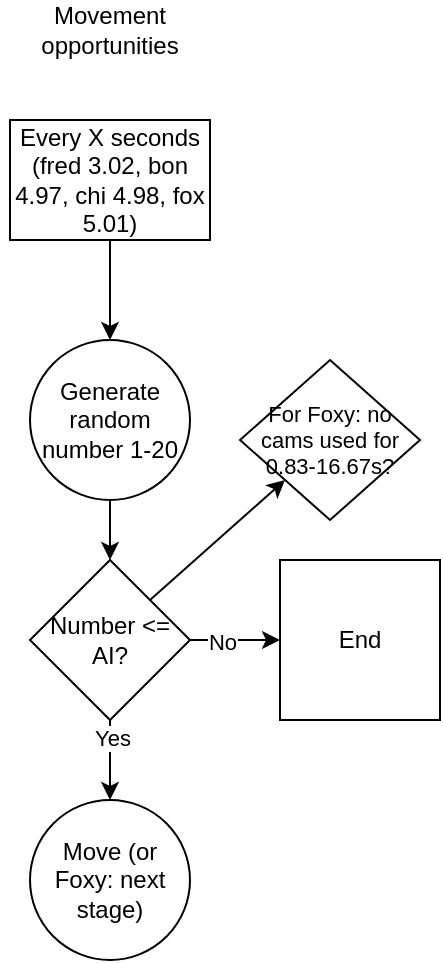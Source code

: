 <mxfile version="26.0.16">
  <diagram name="Pagina-1" id="AuC0Eepjs35RN8e5JWNE">
    <mxGraphModel dx="454" dy="221" grid="1" gridSize="10" guides="1" tooltips="1" connect="1" arrows="1" fold="1" page="1" pageScale="1" pageWidth="9999" pageHeight="9999" math="0" shadow="0">
      <root>
        <mxCell id="0" />
        <mxCell id="1" parent="0" />
        <mxCell id="coVTbB6gFGEOHuzffBD8-1" value="Movement opportunities" style="text;html=1;align=center;verticalAlign=middle;whiteSpace=wrap;rounded=0;" vertex="1" parent="1">
          <mxGeometry x="100" y="50" width="110" height="30" as="geometry" />
        </mxCell>
        <mxCell id="coVTbB6gFGEOHuzffBD8-2" value="&lt;div&gt;Every X seconds&lt;/div&gt;&lt;div&gt;(fred 3.02, bon 4.97, chi 4.98, fox 5.01)&lt;/div&gt;" style="rounded=0;whiteSpace=wrap;html=1;" vertex="1" parent="1">
          <mxGeometry x="105" y="110" width="100" height="60" as="geometry" />
        </mxCell>
        <mxCell id="coVTbB6gFGEOHuzffBD8-3" value="Generate random number 1-20" style="ellipse;whiteSpace=wrap;html=1;aspect=fixed;" vertex="1" parent="1">
          <mxGeometry x="115" y="220" width="80" height="80" as="geometry" />
        </mxCell>
        <mxCell id="coVTbB6gFGEOHuzffBD8-4" value="" style="endArrow=classic;html=1;rounded=0;exitX=0.5;exitY=1;exitDx=0;exitDy=0;entryX=0.5;entryY=0;entryDx=0;entryDy=0;" edge="1" parent="1" source="coVTbB6gFGEOHuzffBD8-2" target="coVTbB6gFGEOHuzffBD8-3">
          <mxGeometry width="50" height="50" relative="1" as="geometry">
            <mxPoint x="300" y="200" as="sourcePoint" />
            <mxPoint x="350" y="150" as="targetPoint" />
          </mxGeometry>
        </mxCell>
        <mxCell id="coVTbB6gFGEOHuzffBD8-9" style="edgeStyle=orthogonalEdgeStyle;rounded=0;orthogonalLoop=1;jettySize=auto;html=1;exitX=1;exitY=0.5;exitDx=0;exitDy=0;entryX=0;entryY=0.5;entryDx=0;entryDy=0;" edge="1" parent="1" source="coVTbB6gFGEOHuzffBD8-5" target="coVTbB6gFGEOHuzffBD8-8">
          <mxGeometry relative="1" as="geometry" />
        </mxCell>
        <mxCell id="coVTbB6gFGEOHuzffBD8-10" value="No" style="edgeLabel;html=1;align=center;verticalAlign=middle;resizable=0;points=[];" vertex="1" connectable="0" parent="coVTbB6gFGEOHuzffBD8-9">
          <mxGeometry x="-0.306" y="-1" relative="1" as="geometry">
            <mxPoint as="offset" />
          </mxGeometry>
        </mxCell>
        <mxCell id="coVTbB6gFGEOHuzffBD8-12" style="edgeStyle=orthogonalEdgeStyle;rounded=0;orthogonalLoop=1;jettySize=auto;html=1;exitX=0.5;exitY=1;exitDx=0;exitDy=0;entryX=0.5;entryY=0;entryDx=0;entryDy=0;" edge="1" parent="1" source="coVTbB6gFGEOHuzffBD8-5" target="coVTbB6gFGEOHuzffBD8-11">
          <mxGeometry relative="1" as="geometry" />
        </mxCell>
        <mxCell id="coVTbB6gFGEOHuzffBD8-13" value="Yes" style="edgeLabel;html=1;align=center;verticalAlign=middle;resizable=0;points=[];" vertex="1" connectable="0" parent="coVTbB6gFGEOHuzffBD8-12">
          <mxGeometry x="-0.559" y="1" relative="1" as="geometry">
            <mxPoint as="offset" />
          </mxGeometry>
        </mxCell>
        <mxCell id="coVTbB6gFGEOHuzffBD8-5" value="Number &amp;lt;= AI?" style="rhombus;whiteSpace=wrap;html=1;" vertex="1" parent="1">
          <mxGeometry x="115" y="330" width="80" height="80" as="geometry" />
        </mxCell>
        <mxCell id="coVTbB6gFGEOHuzffBD8-6" value="" style="endArrow=classic;html=1;rounded=0;exitX=0.5;exitY=1;exitDx=0;exitDy=0;entryX=0.5;entryY=0;entryDx=0;entryDy=0;" edge="1" parent="1" source="coVTbB6gFGEOHuzffBD8-3" target="coVTbB6gFGEOHuzffBD8-5">
          <mxGeometry width="50" height="50" relative="1" as="geometry">
            <mxPoint x="300" y="380" as="sourcePoint" />
            <mxPoint x="350" y="330" as="targetPoint" />
          </mxGeometry>
        </mxCell>
        <mxCell id="coVTbB6gFGEOHuzffBD8-8" value="End" style="whiteSpace=wrap;html=1;aspect=fixed;" vertex="1" parent="1">
          <mxGeometry x="240" y="330" width="80" height="80" as="geometry" />
        </mxCell>
        <mxCell id="coVTbB6gFGEOHuzffBD8-11" value="Move (or Foxy: next stage)" style="ellipse;whiteSpace=wrap;html=1;aspect=fixed;" vertex="1" parent="1">
          <mxGeometry x="115" y="450" width="80" height="80" as="geometry" />
        </mxCell>
        <mxCell id="coVTbB6gFGEOHuzffBD8-15" value="" style="endArrow=classic;html=1;rounded=0;exitX=1;exitY=0;exitDx=0;exitDy=0;entryX=0;entryY=1;entryDx=0;entryDy=0;" edge="1" parent="1" source="coVTbB6gFGEOHuzffBD8-5" target="coVTbB6gFGEOHuzffBD8-17">
          <mxGeometry width="50" height="50" relative="1" as="geometry">
            <mxPoint x="320" y="310" as="sourcePoint" />
            <mxPoint x="220" y="300" as="targetPoint" />
          </mxGeometry>
        </mxCell>
        <mxCell id="coVTbB6gFGEOHuzffBD8-17" value="For Foxy: no cams used for 0.83-16.67s?" style="rhombus;whiteSpace=wrap;html=1;fontSize=11;" vertex="1" parent="1">
          <mxGeometry x="220" y="230" width="90" height="80" as="geometry" />
        </mxCell>
      </root>
    </mxGraphModel>
  </diagram>
</mxfile>
